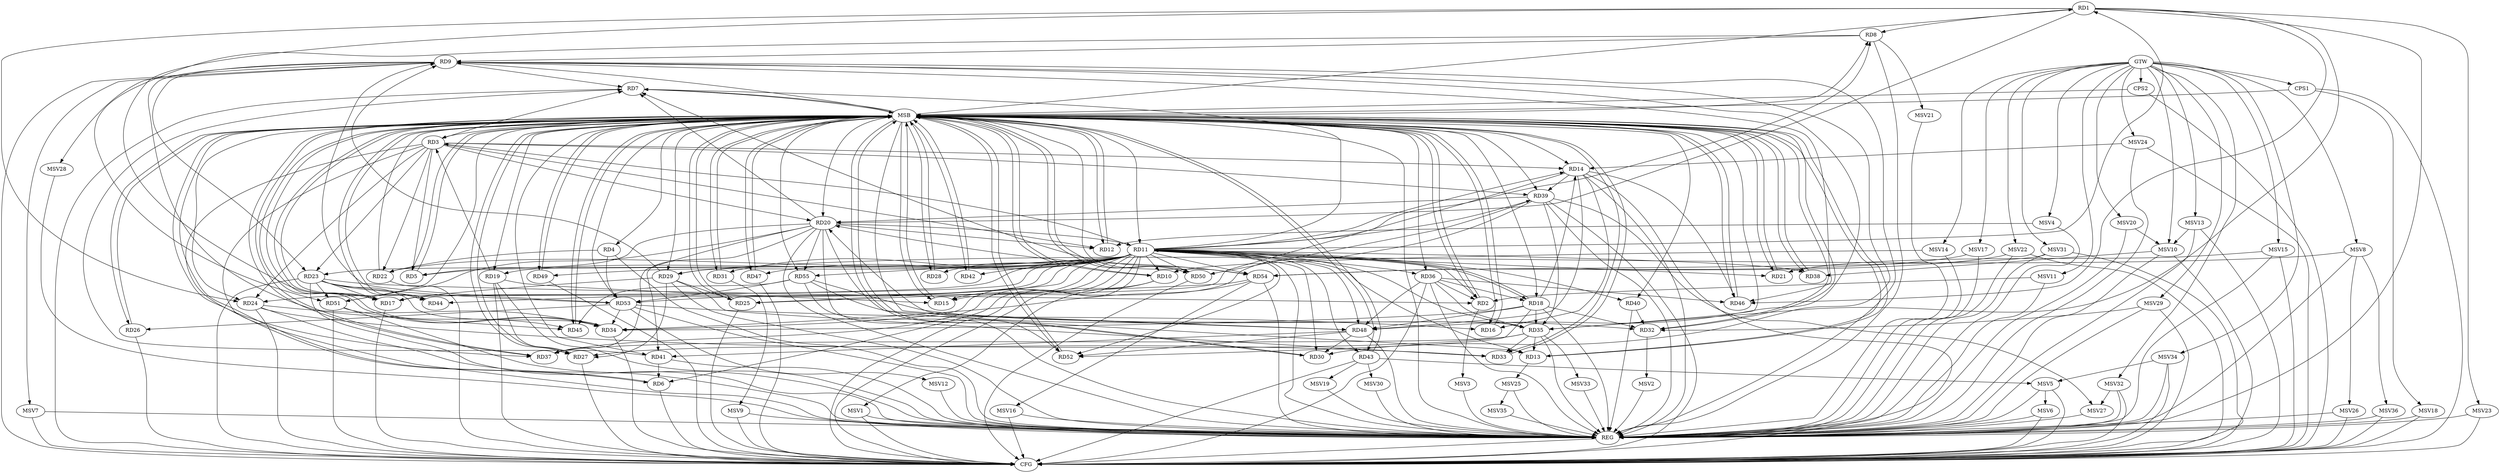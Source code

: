 strict digraph G {
  RD1 [ label="RD1" ];
  RD2 [ label="RD2" ];
  RD3 [ label="RD3" ];
  RD4 [ label="RD4" ];
  RD5 [ label="RD5" ];
  RD6 [ label="RD6" ];
  RD7 [ label="RD7" ];
  RD8 [ label="RD8" ];
  RD9 [ label="RD9" ];
  RD10 [ label="RD10" ];
  RD11 [ label="RD11" ];
  RD12 [ label="RD12" ];
  RD13 [ label="RD13" ];
  RD14 [ label="RD14" ];
  RD15 [ label="RD15" ];
  RD16 [ label="RD16" ];
  RD17 [ label="RD17" ];
  RD18 [ label="RD18" ];
  RD19 [ label="RD19" ];
  RD20 [ label="RD20" ];
  RD21 [ label="RD21" ];
  RD22 [ label="RD22" ];
  RD23 [ label="RD23" ];
  RD24 [ label="RD24" ];
  RD25 [ label="RD25" ];
  RD26 [ label="RD26" ];
  RD27 [ label="RD27" ];
  RD28 [ label="RD28" ];
  RD29 [ label="RD29" ];
  RD30 [ label="RD30" ];
  RD31 [ label="RD31" ];
  RD32 [ label="RD32" ];
  RD33 [ label="RD33" ];
  RD34 [ label="RD34" ];
  RD35 [ label="RD35" ];
  RD36 [ label="RD36" ];
  RD37 [ label="RD37" ];
  RD38 [ label="RD38" ];
  RD39 [ label="RD39" ];
  RD40 [ label="RD40" ];
  RD41 [ label="RD41" ];
  RD42 [ label="RD42" ];
  RD43 [ label="RD43" ];
  RD44 [ label="RD44" ];
  RD45 [ label="RD45" ];
  RD46 [ label="RD46" ];
  RD47 [ label="RD47" ];
  RD48 [ label="RD48" ];
  RD49 [ label="RD49" ];
  RD50 [ label="RD50" ];
  RD51 [ label="RD51" ];
  RD52 [ label="RD52" ];
  RD53 [ label="RD53" ];
  RD54 [ label="RD54" ];
  RD55 [ label="RD55" ];
  CPS1 [ label="CPS1" ];
  CPS2 [ label="CPS2" ];
  GTW [ label="GTW" ];
  REG [ label="REG" ];
  MSB [ label="MSB" ];
  CFG [ label="CFG" ];
  MSV1 [ label="MSV1" ];
  MSV2 [ label="MSV2" ];
  MSV3 [ label="MSV3" ];
  MSV4 [ label="MSV4" ];
  MSV5 [ label="MSV5" ];
  MSV6 [ label="MSV6" ];
  MSV7 [ label="MSV7" ];
  MSV8 [ label="MSV8" ];
  MSV9 [ label="MSV9" ];
  MSV10 [ label="MSV10" ];
  MSV11 [ label="MSV11" ];
  MSV12 [ label="MSV12" ];
  MSV13 [ label="MSV13" ];
  MSV14 [ label="MSV14" ];
  MSV15 [ label="MSV15" ];
  MSV16 [ label="MSV16" ];
  MSV17 [ label="MSV17" ];
  MSV18 [ label="MSV18" ];
  MSV19 [ label="MSV19" ];
  MSV20 [ label="MSV20" ];
  MSV21 [ label="MSV21" ];
  MSV22 [ label="MSV22" ];
  MSV23 [ label="MSV23" ];
  MSV24 [ label="MSV24" ];
  MSV25 [ label="MSV25" ];
  MSV26 [ label="MSV26" ];
  MSV27 [ label="MSV27" ];
  MSV28 [ label="MSV28" ];
  MSV29 [ label="MSV29" ];
  MSV30 [ label="MSV30" ];
  MSV31 [ label="MSV31" ];
  MSV32 [ label="MSV32" ];
  MSV33 [ label="MSV33" ];
  MSV34 [ label="MSV34" ];
  MSV35 [ label="MSV35" ];
  MSV36 [ label="MSV36" ];
  RD1 -> RD8;
  RD1 -> RD17;
  RD1 -> RD20;
  RD1 -> RD24;
  RD1 -> RD35;
  RD1 -> RD46;
  RD23 -> RD2;
  RD36 -> RD2;
  RD3 -> RD5;
  RD3 -> RD7;
  RD3 -> RD12;
  RD3 -> RD14;
  RD19 -> RD3;
  RD3 -> RD20;
  RD3 -> RD22;
  RD3 -> RD23;
  RD3 -> RD24;
  RD3 -> RD37;
  RD3 -> RD39;
  RD4 -> RD22;
  RD4 -> RD53;
  RD20 -> RD5;
  RD41 -> RD6;
  RD9 -> RD7;
  RD11 -> RD7;
  RD20 -> RD7;
  RD41 -> RD7;
  RD54 -> RD7;
  RD8 -> RD9;
  RD8 -> RD51;
  RD9 -> RD23;
  RD29 -> RD9;
  RD9 -> RD30;
  RD9 -> RD45;
  RD9 -> RD46;
  RD9 -> RD48;
  RD53 -> RD9;
  RD11 -> RD14;
  RD18 -> RD11;
  RD20 -> RD11;
  RD11 -> RD22;
  RD11 -> RD25;
  RD11 -> RD30;
  RD11 -> RD34;
  RD11 -> RD37;
  RD11 -> RD48;
  RD11 -> RD50;
  RD11 -> RD53;
  RD20 -> RD12;
  RD20 -> RD13;
  RD35 -> RD13;
  RD14 -> RD16;
  RD14 -> RD17;
  RD18 -> RD14;
  RD14 -> RD39;
  RD14 -> RD46;
  RD14 -> RD48;
  RD19 -> RD15;
  RD39 -> RD15;
  RD53 -> RD16;
  RD23 -> RD17;
  RD29 -> RD17;
  RD18 -> RD32;
  RD18 -> RD34;
  RD18 -> RD35;
  RD36 -> RD18;
  RD18 -> RD48;
  RD18 -> RD52;
  RD19 -> RD27;
  RD35 -> RD20;
  RD20 -> RD37;
  RD39 -> RD20;
  RD20 -> RD41;
  RD20 -> RD51;
  RD20 -> RD52;
  RD54 -> RD20;
  RD20 -> RD55;
  RD23 -> RD34;
  RD23 -> RD44;
  RD23 -> RD51;
  RD23 -> RD53;
  RD24 -> RD33;
  RD24 -> RD34;
  RD29 -> RD25;
  RD54 -> RD25;
  RD53 -> RD26;
  RD29 -> RD27;
  RD35 -> RD27;
  RD29 -> RD33;
  RD48 -> RD30;
  RD40 -> RD32;
  RD55 -> RD32;
  RD35 -> RD33;
  RD53 -> RD34;
  RD54 -> RD34;
  RD36 -> RD35;
  RD35 -> RD37;
  RD39 -> RD35;
  RD36 -> RD46;
  RD36 -> RD48;
  RD39 -> RD50;
  RD48 -> RD41;
  RD51 -> RD45;
  RD55 -> RD45;
  RD48 -> RD52;
  RD55 -> RD48;
  RD55 -> RD53;
  GTW -> CPS1;
  GTW -> CPS2;
  RD1 -> REG;
  RD3 -> REG;
  RD4 -> REG;
  RD8 -> REG;
  RD9 -> REG;
  RD11 -> REG;
  RD14 -> REG;
  RD18 -> REG;
  RD19 -> REG;
  RD20 -> REG;
  RD23 -> REG;
  RD24 -> REG;
  RD29 -> REG;
  RD35 -> REG;
  RD36 -> REG;
  RD39 -> REG;
  RD40 -> REG;
  RD41 -> REG;
  RD48 -> REG;
  RD51 -> REG;
  RD53 -> REG;
  RD54 -> REG;
  RD55 -> REG;
  RD2 -> MSB;
  MSB -> RD8;
  MSB -> RD11;
  MSB -> RD17;
  MSB -> RD19;
  MSB -> RD30;
  MSB -> RD36;
  MSB -> RD37;
  MSB -> RD54;
  MSB -> REG;
  RD5 -> MSB;
  MSB -> RD3;
  MSB -> RD4;
  MSB -> RD9;
  MSB -> RD12;
  MSB -> RD14;
  MSB -> RD16;
  MSB -> RD42;
  RD6 -> MSB;
  MSB -> RD15;
  MSB -> RD21;
  MSB -> RD32;
  MSB -> RD33;
  MSB -> RD48;
  RD7 -> MSB;
  MSB -> RD5;
  MSB -> RD26;
  RD10 -> MSB;
  MSB -> RD1;
  MSB -> RD24;
  RD12 -> MSB;
  MSB -> RD45;
  MSB -> RD47;
  MSB -> RD51;
  RD13 -> MSB;
  MSB -> RD2;
  RD15 -> MSB;
  MSB -> RD6;
  MSB -> RD28;
  RD16 -> MSB;
  MSB -> RD34;
  MSB -> RD38;
  MSB -> RD39;
  MSB -> RD40;
  MSB -> RD49;
  RD17 -> MSB;
  MSB -> RD44;
  RD21 -> MSB;
  MSB -> RD7;
  MSB -> RD52;
  RD22 -> MSB;
  RD25 -> MSB;
  MSB -> RD31;
  RD26 -> MSB;
  MSB -> RD27;
  MSB -> RD29;
  MSB -> RD35;
  MSB -> RD41;
  MSB -> RD46;
  RD27 -> MSB;
  MSB -> RD25;
  RD28 -> MSB;
  MSB -> RD13;
  RD30 -> MSB;
  RD31 -> MSB;
  RD32 -> MSB;
  MSB -> RD53;
  MSB -> RD55;
  RD33 -> MSB;
  RD34 -> MSB;
  MSB -> RD20;
  RD37 -> MSB;
  MSB -> RD18;
  RD38 -> MSB;
  RD42 -> MSB;
  RD43 -> MSB;
  RD44 -> MSB;
  MSB -> RD50;
  RD45 -> MSB;
  MSB -> RD10;
  RD46 -> MSB;
  RD47 -> MSB;
  RD49 -> MSB;
  RD50 -> MSB;
  RD52 -> MSB;
  CPS1 -> MSB;
  CPS2 -> MSB;
  MSB -> RD43;
  RD10 -> CFG;
  RD26 -> CFG;
  RD50 -> CFG;
  RD36 -> CFG;
  RD19 -> CFG;
  RD24 -> CFG;
  CPS2 -> CFG;
  RD51 -> CFG;
  RD17 -> CFG;
  RD47 -> CFG;
  RD43 -> CFG;
  RD34 -> CFG;
  RD6 -> CFG;
  RD9 -> CFG;
  RD27 -> CFG;
  RD22 -> CFG;
  RD25 -> CFG;
  CPS1 -> CFG;
  RD7 -> CFG;
  RD49 -> CFG;
  RD14 -> CFG;
  RD23 -> CFG;
  RD39 -> CFG;
  REG -> CFG;
  RD11 -> CFG;
  RD11 -> RD47;
  RD11 -> RD8;
  RD11 -> RD29;
  RD11 -> RD42;
  RD11 -> RD44;
  RD11 -> RD38;
  RD11 -> RD10;
  RD11 -> RD43;
  RD11 -> RD40;
  RD11 -> RD13;
  RD11 -> RD52;
  RD11 -> RD31;
  RD11 -> RD6;
  RD11 -> RD24;
  RD11 -> RD54;
  RD11 -> RD36;
  RD11 -> RD1;
  RD11 -> RD55;
  RD11 -> RD39;
  RD11 -> RD15;
  RD11 -> RD23;
  RD11 -> RD2;
  RD11 -> RD19;
  RD11 -> RD3;
  RD11 -> RD18;
  RD11 -> RD49;
  RD11 -> RD17;
  RD11 -> RD21;
  RD11 -> RD35;
  RD11 -> RD28;
  RD11 -> RD5;
  RD10 -> MSV1;
  MSV1 -> REG;
  MSV1 -> CFG;
  RD32 -> MSV2;
  MSV2 -> REG;
  RD2 -> MSV3;
  MSV3 -> REG;
  MSV4 -> RD12;
  GTW -> MSV4;
  MSV4 -> REG;
  RD43 -> MSV5;
  MSV5 -> REG;
  MSV5 -> CFG;
  MSV5 -> MSV6;
  MSV6 -> REG;
  MSV6 -> CFG;
  RD9 -> MSV7;
  MSV7 -> REG;
  MSV7 -> CFG;
  MSV8 -> RD29;
  GTW -> MSV8;
  MSV8 -> REG;
  RD31 -> MSV9;
  MSV9 -> REG;
  MSV9 -> CFG;
  MSV10 -> RD38;
  GTW -> MSV10;
  MSV10 -> REG;
  MSV10 -> CFG;
  MSV11 -> RD2;
  GTW -> MSV11;
  MSV11 -> REG;
  RD53 -> MSV12;
  MSV12 -> REG;
  MSV13 -> MSV10;
  GTW -> MSV13;
  MSV13 -> REG;
  MSV13 -> CFG;
  MSV14 -> RD10;
  GTW -> MSV14;
  MSV14 -> REG;
  MSV15 -> RD21;
  GTW -> MSV15;
  MSV15 -> REG;
  MSV15 -> CFG;
  RD54 -> MSV16;
  MSV16 -> REG;
  MSV16 -> CFG;
  MSV17 -> RD54;
  GTW -> MSV17;
  MSV17 -> REG;
  CPS1 -> MSV18;
  MSV18 -> REG;
  MSV18 -> CFG;
  RD43 -> MSV19;
  MSV19 -> REG;
  MSV20 -> MSV10;
  GTW -> MSV20;
  MSV20 -> REG;
  RD8 -> MSV21;
  MSV21 -> REG;
  MSV22 -> RD54;
  GTW -> MSV22;
  MSV22 -> REG;
  MSV22 -> CFG;
  RD1 -> MSV23;
  MSV23 -> REG;
  MSV23 -> CFG;
  MSV24 -> RD14;
  GTW -> MSV24;
  MSV24 -> REG;
  MSV24 -> CFG;
  RD13 -> MSV25;
  MSV25 -> REG;
  MSV8 -> MSV26;
  MSV26 -> REG;
  MSV26 -> CFG;
  RD39 -> MSV27;
  MSV27 -> REG;
  RD9 -> MSV28;
  MSV28 -> REG;
  MSV29 -> RD32;
  GTW -> MSV29;
  MSV29 -> REG;
  MSV29 -> CFG;
  RD43 -> MSV30;
  MSV30 -> REG;
  MSV31 -> RD54;
  GTW -> MSV31;
  MSV31 -> REG;
  MSV31 -> CFG;
  MSV32 -> MSV27;
  GTW -> MSV32;
  MSV32 -> REG;
  MSV32 -> CFG;
  RD35 -> MSV33;
  MSV33 -> REG;
  MSV34 -> MSV5;
  GTW -> MSV34;
  MSV34 -> REG;
  MSV34 -> CFG;
  MSV25 -> MSV35;
  MSV35 -> REG;
  MSV8 -> MSV36;
  MSV36 -> REG;
  MSV36 -> CFG;
}
